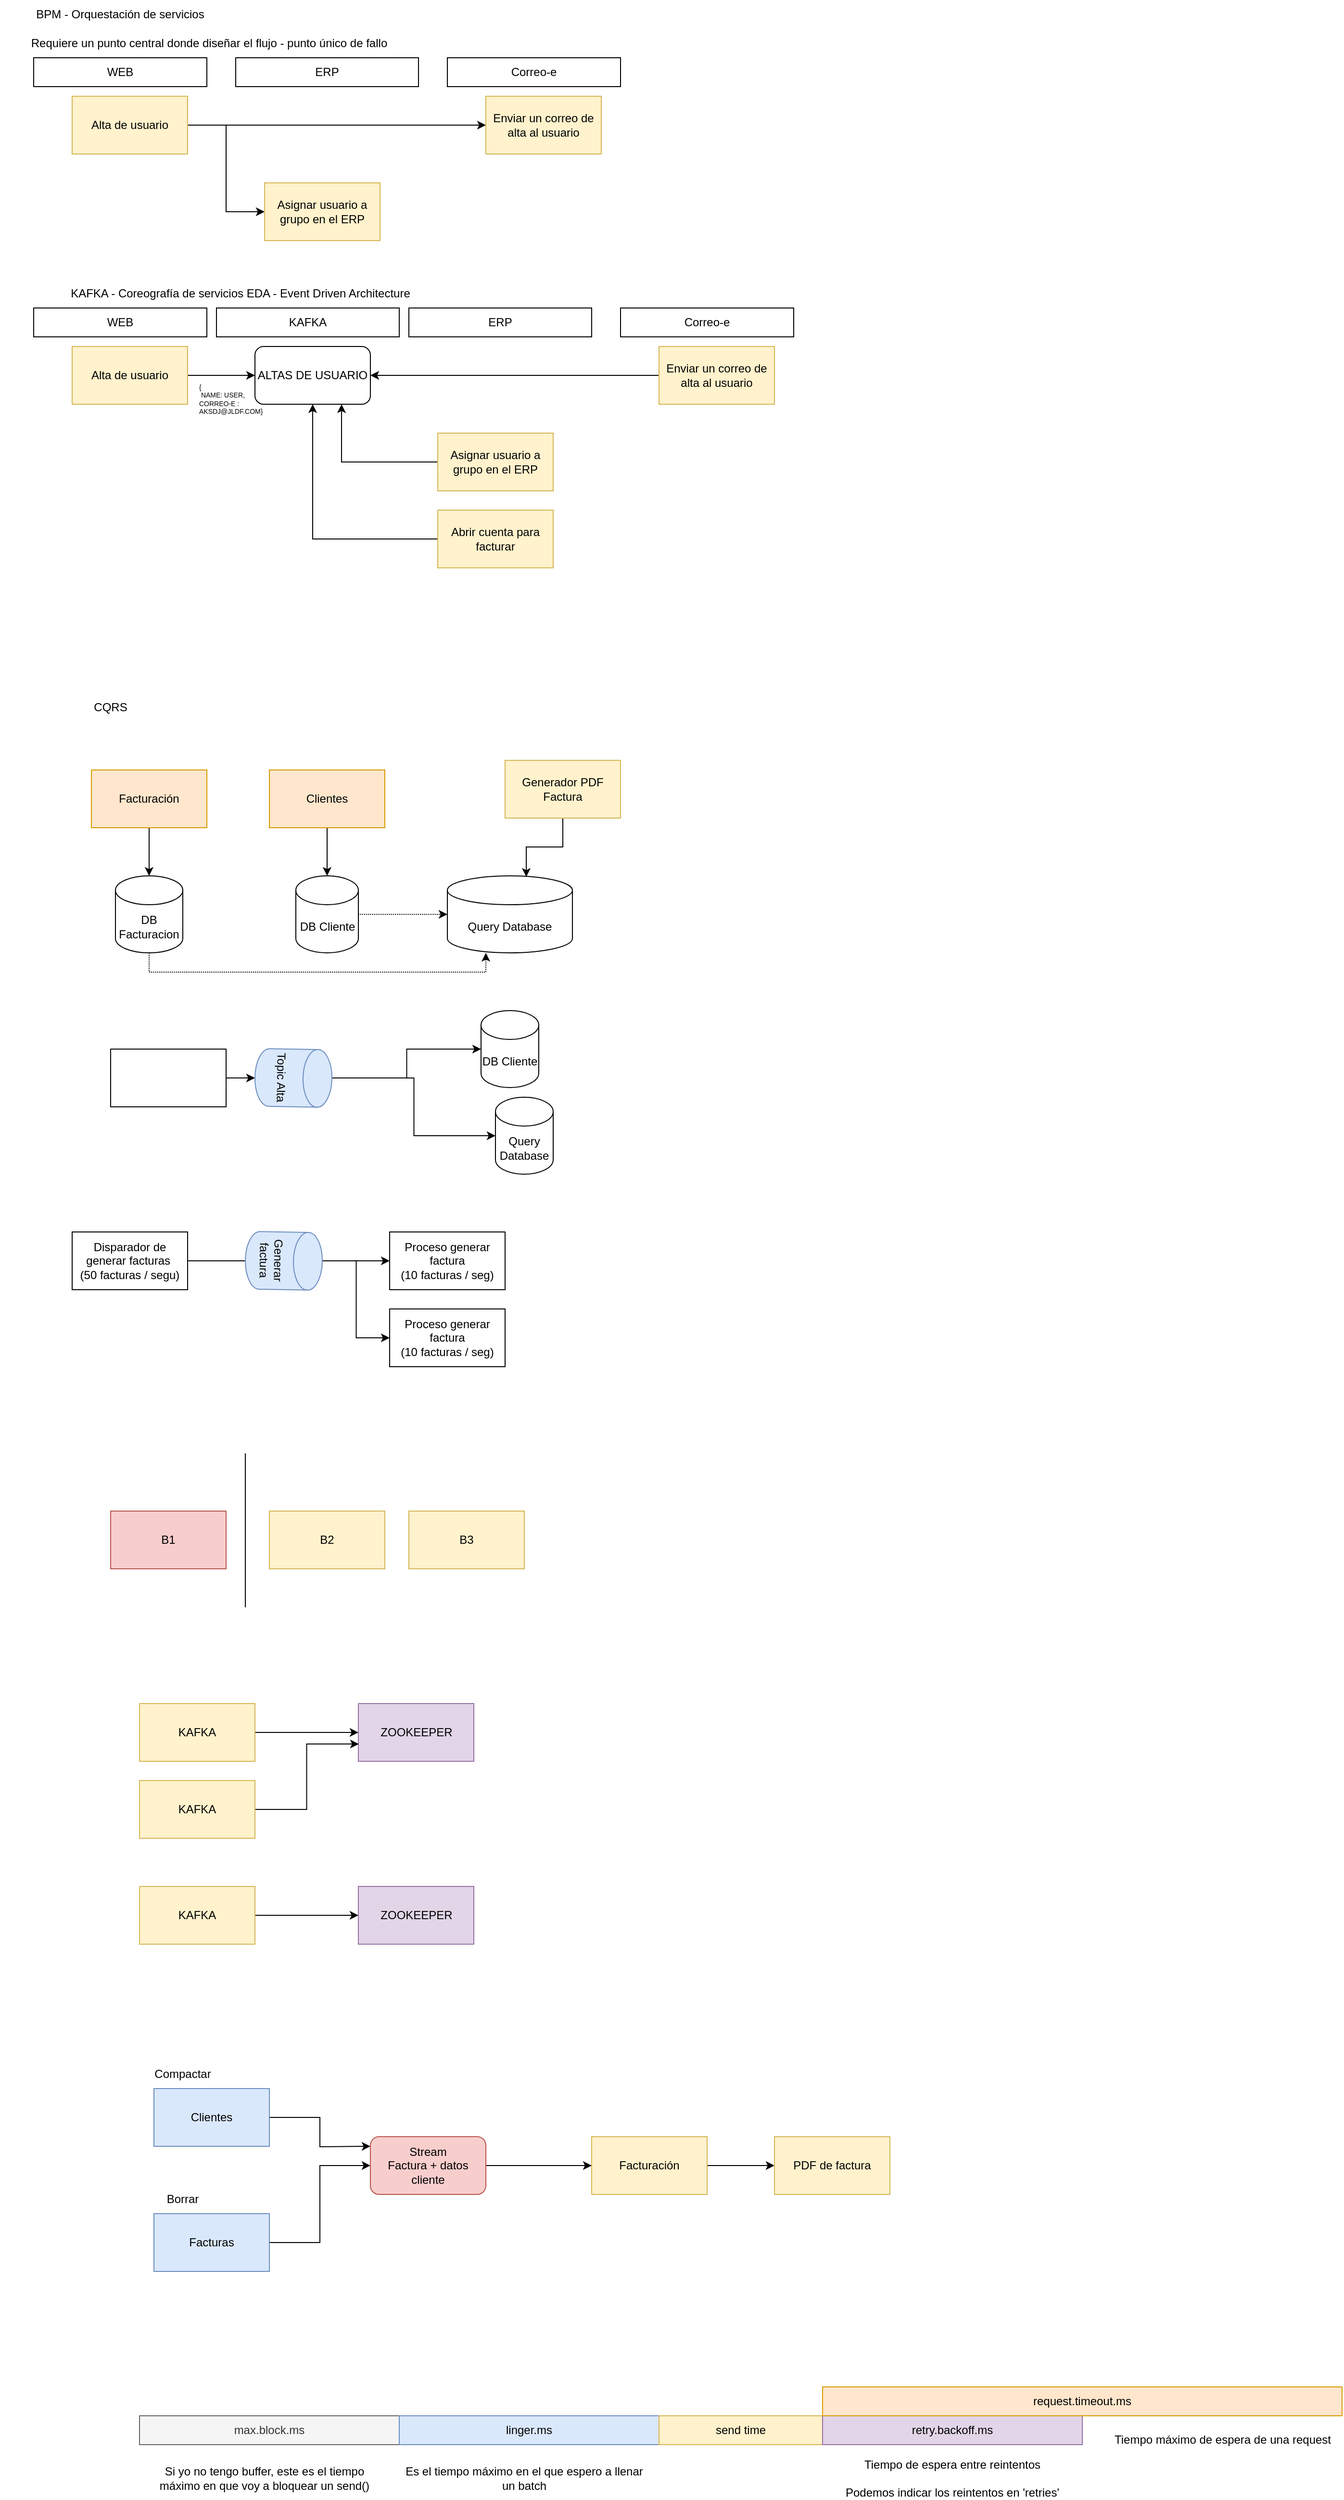 <mxfile version="16.5.1" type="device"><diagram id="fLxO4m48xJR7mqXP97U9" name="Página-1"><mxGraphModel dx="1377" dy="808" grid="1" gridSize="10" guides="1" tooltips="1" connect="1" arrows="1" fold="1" page="1" pageScale="1" pageWidth="827" pageHeight="1169" math="0" shadow="0"><root><mxCell id="0"/><mxCell id="1" parent="0"/><mxCell id="S6XAkxGXSJYowWKBwoPL-4" style="edgeStyle=orthogonalEdgeStyle;rounded=0;orthogonalLoop=1;jettySize=auto;html=1;entryX=0;entryY=0.5;entryDx=0;entryDy=0;" parent="1" source="S6XAkxGXSJYowWKBwoPL-1" target="S6XAkxGXSJYowWKBwoPL-3" edge="1"><mxGeometry relative="1" as="geometry"/></mxCell><mxCell id="S6XAkxGXSJYowWKBwoPL-5" style="edgeStyle=orthogonalEdgeStyle;rounded=0;orthogonalLoop=1;jettySize=auto;html=1;entryX=0;entryY=0.5;entryDx=0;entryDy=0;" parent="1" source="S6XAkxGXSJYowWKBwoPL-1" target="S6XAkxGXSJYowWKBwoPL-2" edge="1"><mxGeometry relative="1" as="geometry"/></mxCell><mxCell id="S6XAkxGXSJYowWKBwoPL-1" value="Alta de usuario" style="rounded=0;whiteSpace=wrap;html=1;fillColor=#fff2cc;strokeColor=#d6b656;" parent="1" vertex="1"><mxGeometry x="170" y="330" width="120" height="60" as="geometry"/></mxCell><mxCell id="S6XAkxGXSJYowWKBwoPL-2" value="Asignar usuario a grupo en el ERP" style="rounded=0;whiteSpace=wrap;html=1;fillColor=#fff2cc;strokeColor=#d6b656;" parent="1" vertex="1"><mxGeometry x="370" y="420" width="120" height="60" as="geometry"/></mxCell><mxCell id="S6XAkxGXSJYowWKBwoPL-3" value="Enviar un correo de alta al usuario" style="rounded=0;whiteSpace=wrap;html=1;fillColor=#fff2cc;strokeColor=#d6b656;" parent="1" vertex="1"><mxGeometry x="600" y="330" width="120" height="60" as="geometry"/></mxCell><mxCell id="S6XAkxGXSJYowWKBwoPL-6" value="BPM - Orquestación de servicios" style="text;html=1;strokeColor=none;fillColor=none;align=center;verticalAlign=middle;whiteSpace=wrap;rounded=0;" parent="1" vertex="1"><mxGeometry x="95" y="230" width="250" height="30" as="geometry"/></mxCell><mxCell id="S6XAkxGXSJYowWKBwoPL-7" value="WEB" style="rounded=0;whiteSpace=wrap;html=1;" parent="1" vertex="1"><mxGeometry x="130" y="290" width="180" height="30" as="geometry"/></mxCell><mxCell id="S6XAkxGXSJYowWKBwoPL-8" value="ERP" style="rounded=0;whiteSpace=wrap;html=1;" parent="1" vertex="1"><mxGeometry x="340" y="290" width="190" height="30" as="geometry"/></mxCell><mxCell id="S6XAkxGXSJYowWKBwoPL-9" value="Correo-e" style="rounded=0;whiteSpace=wrap;html=1;" parent="1" vertex="1"><mxGeometry x="560" y="290" width="180" height="30" as="geometry"/></mxCell><mxCell id="S6XAkxGXSJYowWKBwoPL-21" style="edgeStyle=orthogonalEdgeStyle;rounded=0;orthogonalLoop=1;jettySize=auto;html=1;entryX=0;entryY=0.5;entryDx=0;entryDy=0;" parent="1" source="S6XAkxGXSJYowWKBwoPL-12" target="S6XAkxGXSJYowWKBwoPL-20" edge="1"><mxGeometry relative="1" as="geometry"/></mxCell><mxCell id="S6XAkxGXSJYowWKBwoPL-12" value="Alta de usuario" style="rounded=0;whiteSpace=wrap;html=1;fillColor=#fff2cc;strokeColor=#d6b656;" parent="1" vertex="1"><mxGeometry x="170" y="590" width="120" height="60" as="geometry"/></mxCell><mxCell id="S6XAkxGXSJYowWKBwoPL-24" style="edgeStyle=orthogonalEdgeStyle;rounded=0;orthogonalLoop=1;jettySize=auto;html=1;entryX=0.75;entryY=1;entryDx=0;entryDy=0;fontSize=7;" parent="1" source="S6XAkxGXSJYowWKBwoPL-13" target="S6XAkxGXSJYowWKBwoPL-20" edge="1"><mxGeometry relative="1" as="geometry"/></mxCell><mxCell id="S6XAkxGXSJYowWKBwoPL-13" value="Asignar usuario a grupo en el ERP" style="rounded=0;whiteSpace=wrap;html=1;fillColor=#fff2cc;strokeColor=#d6b656;" parent="1" vertex="1"><mxGeometry x="550" y="680" width="120" height="60" as="geometry"/></mxCell><mxCell id="S6XAkxGXSJYowWKBwoPL-23" style="edgeStyle=orthogonalEdgeStyle;rounded=0;orthogonalLoop=1;jettySize=auto;html=1;entryX=1;entryY=0.5;entryDx=0;entryDy=0;fontSize=7;" parent="1" source="S6XAkxGXSJYowWKBwoPL-14" target="S6XAkxGXSJYowWKBwoPL-20" edge="1"><mxGeometry relative="1" as="geometry"/></mxCell><mxCell id="S6XAkxGXSJYowWKBwoPL-14" value="Enviar un correo de alta al usuario" style="rounded=0;whiteSpace=wrap;html=1;fillColor=#fff2cc;strokeColor=#d6b656;" parent="1" vertex="1"><mxGeometry x="780" y="590" width="120" height="60" as="geometry"/></mxCell><mxCell id="S6XAkxGXSJYowWKBwoPL-15" value="KAFKA - Coreografía de servicios EDA - Event Driven Architecture" style="text;html=1;strokeColor=none;fillColor=none;align=center;verticalAlign=middle;whiteSpace=wrap;rounded=0;" parent="1" vertex="1"><mxGeometry x="110" y="520" width="470" height="30" as="geometry"/></mxCell><mxCell id="S6XAkxGXSJYowWKBwoPL-16" value="WEB" style="rounded=0;whiteSpace=wrap;html=1;" parent="1" vertex="1"><mxGeometry x="130" y="550" width="180" height="30" as="geometry"/></mxCell><mxCell id="S6XAkxGXSJYowWKBwoPL-17" value="ERP" style="rounded=0;whiteSpace=wrap;html=1;" parent="1" vertex="1"><mxGeometry x="520" y="550" width="190" height="30" as="geometry"/></mxCell><mxCell id="S6XAkxGXSJYowWKBwoPL-18" value="Correo-e" style="rounded=0;whiteSpace=wrap;html=1;" parent="1" vertex="1"><mxGeometry x="740" y="550" width="180" height="30" as="geometry"/></mxCell><mxCell id="S6XAkxGXSJYowWKBwoPL-19" value="KAFKA" style="rounded=0;whiteSpace=wrap;html=1;" parent="1" vertex="1"><mxGeometry x="320" y="550" width="190" height="30" as="geometry"/></mxCell><mxCell id="S6XAkxGXSJYowWKBwoPL-20" value="ALTAS DE USUARIO" style="rounded=1;whiteSpace=wrap;html=1;" parent="1" vertex="1"><mxGeometry x="360" y="590" width="120" height="60" as="geometry"/></mxCell><mxCell id="S6XAkxGXSJYowWKBwoPL-22" value="{&lt;br style=&quot;font-size: 7px;&quot;&gt;&amp;nbsp;NAME: USER,&lt;br style=&quot;font-size: 7px;&quot;&gt;CORREO-E : AKSDJ@JLDF.COM}" style="text;html=1;strokeColor=none;fillColor=none;align=left;verticalAlign=middle;whiteSpace=wrap;rounded=0;fontSize=7;" parent="1" vertex="1"><mxGeometry x="300" y="630" width="60" height="30" as="geometry"/></mxCell><mxCell id="S6XAkxGXSJYowWKBwoPL-25" value="Requiere un punto central donde diseñar el flujo - punto único de fallo" style="text;html=1;strokeColor=none;fillColor=none;align=center;verticalAlign=middle;whiteSpace=wrap;rounded=0;" parent="1" vertex="1"><mxGeometry x="95" y="260" width="435" height="30" as="geometry"/></mxCell><mxCell id="S6XAkxGXSJYowWKBwoPL-27" style="edgeStyle=orthogonalEdgeStyle;rounded=0;orthogonalLoop=1;jettySize=auto;html=1;fontSize=12;" parent="1" source="S6XAkxGXSJYowWKBwoPL-26" target="S6XAkxGXSJYowWKBwoPL-20" edge="1"><mxGeometry relative="1" as="geometry"/></mxCell><mxCell id="S6XAkxGXSJYowWKBwoPL-26" value="&lt;font style=&quot;font-size: 12px&quot;&gt;Abrir cuenta para facturar&lt;/font&gt;" style="rounded=0;whiteSpace=wrap;html=1;fontSize=7;fillColor=#fff2cc;strokeColor=#d6b656;" parent="1" vertex="1"><mxGeometry x="550" y="760" width="120" height="60" as="geometry"/></mxCell><mxCell id="S6XAkxGXSJYowWKBwoPL-28" value="CQRS" style="text;html=1;strokeColor=none;fillColor=none;align=center;verticalAlign=middle;whiteSpace=wrap;rounded=0;fontSize=12;" parent="1" vertex="1"><mxGeometry x="180" y="950" width="60" height="30" as="geometry"/></mxCell><mxCell id="S6XAkxGXSJYowWKBwoPL-31" style="edgeStyle=orthogonalEdgeStyle;rounded=0;orthogonalLoop=1;jettySize=auto;html=1;fontSize=12;" parent="1" source="S6XAkxGXSJYowWKBwoPL-29" edge="1"><mxGeometry relative="1" as="geometry"><mxPoint x="250" y="1140" as="targetPoint"/></mxGeometry></mxCell><mxCell id="S6XAkxGXSJYowWKBwoPL-29" value="Facturación" style="rounded=0;whiteSpace=wrap;html=1;fontSize=12;fillColor=#ffe6cc;strokeColor=#d79b00;" parent="1" vertex="1"><mxGeometry x="190" y="1030" width="120" height="60" as="geometry"/></mxCell><mxCell id="S6XAkxGXSJYowWKBwoPL-34" style="edgeStyle=orthogonalEdgeStyle;rounded=0;orthogonalLoop=1;jettySize=auto;html=1;entryX=0.5;entryY=0;entryDx=0;entryDy=0;entryPerimeter=0;fontSize=12;" parent="1" source="S6XAkxGXSJYowWKBwoPL-30" target="S6XAkxGXSJYowWKBwoPL-33" edge="1"><mxGeometry relative="1" as="geometry"/></mxCell><mxCell id="S6XAkxGXSJYowWKBwoPL-30" value="Clientes" style="rounded=0;whiteSpace=wrap;html=1;fontSize=12;fillColor=#ffe6cc;strokeColor=#d79b00;" parent="1" vertex="1"><mxGeometry x="375" y="1030" width="120" height="60" as="geometry"/></mxCell><mxCell id="S6XAkxGXSJYowWKBwoPL-39" style="edgeStyle=orthogonalEdgeStyle;rounded=0;orthogonalLoop=1;jettySize=auto;html=1;entryX=0.308;entryY=1;entryDx=0;entryDy=0;entryPerimeter=0;fontSize=12;dashed=1;dashPattern=1 1;" parent="1" source="S6XAkxGXSJYowWKBwoPL-32" target="S6XAkxGXSJYowWKBwoPL-37" edge="1"><mxGeometry relative="1" as="geometry"><Array as="points"><mxPoint x="250" y="1240"/><mxPoint x="600" y="1240"/></Array></mxGeometry></mxCell><mxCell id="S6XAkxGXSJYowWKBwoPL-32" value="DB Facturacion" style="shape=cylinder3;whiteSpace=wrap;html=1;boundedLbl=1;backgroundOutline=1;size=15;fontSize=12;" parent="1" vertex="1"><mxGeometry x="215" y="1140" width="70" height="80" as="geometry"/></mxCell><mxCell id="S6XAkxGXSJYowWKBwoPL-38" style="edgeStyle=orthogonalEdgeStyle;rounded=0;orthogonalLoop=1;jettySize=auto;html=1;fontSize=12;dashed=1;dashPattern=1 1;" parent="1" source="S6XAkxGXSJYowWKBwoPL-33" target="S6XAkxGXSJYowWKBwoPL-37" edge="1"><mxGeometry relative="1" as="geometry"/></mxCell><mxCell id="S6XAkxGXSJYowWKBwoPL-33" value="DB Cliente" style="shape=cylinder3;whiteSpace=wrap;html=1;boundedLbl=1;backgroundOutline=1;size=15;fontSize=12;" parent="1" vertex="1"><mxGeometry x="402.5" y="1140" width="65" height="80" as="geometry"/></mxCell><mxCell id="S6XAkxGXSJYowWKBwoPL-40" style="edgeStyle=orthogonalEdgeStyle;rounded=0;orthogonalLoop=1;jettySize=auto;html=1;entryX=0.631;entryY=0.013;entryDx=0;entryDy=0;entryPerimeter=0;fontSize=12;" parent="1" source="S6XAkxGXSJYowWKBwoPL-35" target="S6XAkxGXSJYowWKBwoPL-37" edge="1"><mxGeometry relative="1" as="geometry"/></mxCell><mxCell id="S6XAkxGXSJYowWKBwoPL-35" value="Generador PDF Factura" style="rounded=0;whiteSpace=wrap;html=1;fontSize=12;fillColor=#fff2cc;strokeColor=#d6b656;" parent="1" vertex="1"><mxGeometry x="620" y="1020" width="120" height="60" as="geometry"/></mxCell><mxCell id="S6XAkxGXSJYowWKBwoPL-37" value="Query Database" style="shape=cylinder3;whiteSpace=wrap;html=1;boundedLbl=1;backgroundOutline=1;size=15;fontSize=12;" parent="1" vertex="1"><mxGeometry x="560" y="1140" width="130" height="80" as="geometry"/></mxCell><mxCell id="S6XAkxGXSJYowWKBwoPL-44" style="edgeStyle=orthogonalEdgeStyle;rounded=0;orthogonalLoop=1;jettySize=auto;html=1;fontSize=12;" parent="1" source="S6XAkxGXSJYowWKBwoPL-41" target="S6XAkxGXSJYowWKBwoPL-45" edge="1"><mxGeometry relative="1" as="geometry"><mxPoint x="530" y="1300" as="targetPoint"/></mxGeometry></mxCell><mxCell id="S6XAkxGXSJYowWKBwoPL-46" style="edgeStyle=orthogonalEdgeStyle;rounded=0;orthogonalLoop=1;jettySize=auto;html=1;fontSize=12;" parent="1" source="S6XAkxGXSJYowWKBwoPL-41" target="S6XAkxGXSJYowWKBwoPL-47" edge="1"><mxGeometry relative="1" as="geometry"><mxPoint x="590" y="1410" as="targetPoint"/></mxGeometry></mxCell><mxCell id="S6XAkxGXSJYowWKBwoPL-41" value="Topic Alta" style="shape=cylinder3;whiteSpace=wrap;html=1;boundedLbl=1;backgroundOutline=1;size=15;fontSize=12;rotation=91;fillColor=#dae8fc;strokeColor=#6c8ebf;" parent="1" vertex="1"><mxGeometry x="370" y="1310" width="60" height="80" as="geometry"/></mxCell><mxCell id="S6XAkxGXSJYowWKBwoPL-43" style="edgeStyle=orthogonalEdgeStyle;rounded=0;orthogonalLoop=1;jettySize=auto;html=1;fontSize=12;" parent="1" source="S6XAkxGXSJYowWKBwoPL-42" target="S6XAkxGXSJYowWKBwoPL-41" edge="1"><mxGeometry relative="1" as="geometry"/></mxCell><mxCell id="S6XAkxGXSJYowWKBwoPL-42" value="" style="rounded=0;whiteSpace=wrap;html=1;fontSize=12;" parent="1" vertex="1"><mxGeometry x="210" y="1320" width="120" height="60" as="geometry"/></mxCell><mxCell id="S6XAkxGXSJYowWKBwoPL-45" value="DB Cliente" style="shape=cylinder3;whiteSpace=wrap;html=1;boundedLbl=1;backgroundOutline=1;size=15;fontSize=12;" parent="1" vertex="1"><mxGeometry x="595" y="1280" width="60" height="80" as="geometry"/></mxCell><mxCell id="S6XAkxGXSJYowWKBwoPL-47" value="Query Database" style="shape=cylinder3;whiteSpace=wrap;html=1;boundedLbl=1;backgroundOutline=1;size=15;fontSize=12;" parent="1" vertex="1"><mxGeometry x="610" y="1370" width="60" height="80" as="geometry"/></mxCell><mxCell id="S6XAkxGXSJYowWKBwoPL-53" style="edgeStyle=orthogonalEdgeStyle;rounded=0;orthogonalLoop=1;jettySize=auto;html=1;fontSize=12;" parent="1" source="S6XAkxGXSJYowWKBwoPL-48" target="S6XAkxGXSJYowWKBwoPL-52" edge="1"><mxGeometry relative="1" as="geometry"/></mxCell><mxCell id="S6XAkxGXSJYowWKBwoPL-48" value="Disparador de generar facturas&amp;nbsp;&lt;br&gt;(50 facturas / segu)" style="rounded=0;whiteSpace=wrap;html=1;fontSize=12;" parent="1" vertex="1"><mxGeometry x="170" y="1510" width="120" height="60" as="geometry"/></mxCell><mxCell id="S6XAkxGXSJYowWKBwoPL-56" style="edgeStyle=orthogonalEdgeStyle;rounded=0;orthogonalLoop=1;jettySize=auto;html=1;entryX=0;entryY=0.5;entryDx=0;entryDy=0;fontSize=12;" parent="1" source="S6XAkxGXSJYowWKBwoPL-51" target="S6XAkxGXSJYowWKBwoPL-54" edge="1"><mxGeometry relative="1" as="geometry"/></mxCell><mxCell id="S6XAkxGXSJYowWKBwoPL-51" value="Generar factura" style="shape=cylinder3;whiteSpace=wrap;html=1;boundedLbl=1;backgroundOutline=1;size=15;fontSize=12;rotation=91;fillColor=#dae8fc;strokeColor=#6c8ebf;" parent="1" vertex="1"><mxGeometry x="360" y="1500" width="60" height="80" as="geometry"/></mxCell><mxCell id="S6XAkxGXSJYowWKBwoPL-52" value="Proceso generar factura&lt;br&gt;(10 facturas / seg)" style="rounded=0;whiteSpace=wrap;html=1;fontSize=12;" parent="1" vertex="1"><mxGeometry x="500" y="1510" width="120" height="60" as="geometry"/></mxCell><mxCell id="S6XAkxGXSJYowWKBwoPL-54" value="Proceso generar factura&lt;br&gt;(10 facturas / seg)" style="rounded=0;whiteSpace=wrap;html=1;fontSize=12;" parent="1" vertex="1"><mxGeometry x="500" y="1590" width="120" height="60" as="geometry"/></mxCell><mxCell id="S6XAkxGXSJYowWKBwoPL-57" value="B1" style="rounded=0;whiteSpace=wrap;html=1;fontSize=12;fillColor=#f8cecc;strokeColor=#b85450;" parent="1" vertex="1"><mxGeometry x="210" y="1800" width="120" height="60" as="geometry"/></mxCell><mxCell id="S6XAkxGXSJYowWKBwoPL-58" value="B2" style="rounded=0;whiteSpace=wrap;html=1;fontSize=12;fillColor=#fff2cc;strokeColor=#d6b656;" parent="1" vertex="1"><mxGeometry x="375" y="1800" width="120" height="60" as="geometry"/></mxCell><mxCell id="S6XAkxGXSJYowWKBwoPL-59" value="B3" style="rounded=0;whiteSpace=wrap;html=1;fontSize=12;fillColor=#fff2cc;strokeColor=#d6b656;" parent="1" vertex="1"><mxGeometry x="520" y="1800" width="120" height="60" as="geometry"/></mxCell><mxCell id="S6XAkxGXSJYowWKBwoPL-60" value="" style="endArrow=none;html=1;rounded=0;fontSize=12;" parent="1" edge="1"><mxGeometry width="50" height="50" relative="1" as="geometry"><mxPoint x="350" y="1900" as="sourcePoint"/><mxPoint x="350" y="1740" as="targetPoint"/></mxGeometry></mxCell><mxCell id="S6XAkxGXSJYowWKBwoPL-61" value="ZOOKEEPER" style="rounded=0;whiteSpace=wrap;html=1;fontSize=12;fillColor=#e1d5e7;strokeColor=#9673a6;" parent="1" vertex="1"><mxGeometry x="467.5" y="2000" width="120" height="60" as="geometry"/></mxCell><mxCell id="S6XAkxGXSJYowWKBwoPL-63" style="edgeStyle=orthogonalEdgeStyle;rounded=0;orthogonalLoop=1;jettySize=auto;html=1;entryX=0;entryY=0.5;entryDx=0;entryDy=0;fontSize=12;" parent="1" source="S6XAkxGXSJYowWKBwoPL-62" target="S6XAkxGXSJYowWKBwoPL-61" edge="1"><mxGeometry relative="1" as="geometry"/></mxCell><mxCell id="S6XAkxGXSJYowWKBwoPL-62" value="KAFKA" style="rounded=0;whiteSpace=wrap;html=1;fontSize=12;fillColor=#fff2cc;strokeColor=#d6b656;" parent="1" vertex="1"><mxGeometry x="240" y="2000" width="120" height="60" as="geometry"/></mxCell><mxCell id="S6XAkxGXSJYowWKBwoPL-65" style="edgeStyle=orthogonalEdgeStyle;rounded=0;orthogonalLoop=1;jettySize=auto;html=1;entryX=0.004;entryY=0.7;entryDx=0;entryDy=0;entryPerimeter=0;fontSize=12;" parent="1" source="S6XAkxGXSJYowWKBwoPL-64" target="S6XAkxGXSJYowWKBwoPL-61" edge="1"><mxGeometry relative="1" as="geometry"/></mxCell><mxCell id="S6XAkxGXSJYowWKBwoPL-64" value="KAFKA" style="rounded=0;whiteSpace=wrap;html=1;fontSize=12;fillColor=#fff2cc;strokeColor=#d6b656;" parent="1" vertex="1"><mxGeometry x="240" y="2080" width="120" height="60" as="geometry"/></mxCell><mxCell id="S6XAkxGXSJYowWKBwoPL-66" value="ZOOKEEPER" style="rounded=0;whiteSpace=wrap;html=1;fontSize=12;fillColor=#e1d5e7;strokeColor=#9673a6;" parent="1" vertex="1"><mxGeometry x="467.5" y="2190" width="120" height="60" as="geometry"/></mxCell><mxCell id="S6XAkxGXSJYowWKBwoPL-70" style="edgeStyle=orthogonalEdgeStyle;rounded=0;orthogonalLoop=1;jettySize=auto;html=1;fontSize=12;" parent="1" source="S6XAkxGXSJYowWKBwoPL-69" target="S6XAkxGXSJYowWKBwoPL-66" edge="1"><mxGeometry relative="1" as="geometry"/></mxCell><mxCell id="S6XAkxGXSJYowWKBwoPL-69" value="KAFKA" style="rounded=0;whiteSpace=wrap;html=1;fontSize=12;fillColor=#fff2cc;strokeColor=#d6b656;" parent="1" vertex="1"><mxGeometry x="240" y="2190" width="120" height="60" as="geometry"/></mxCell><mxCell id="LJff1ycHFHwa_moLUTAg-9" style="edgeStyle=orthogonalEdgeStyle;rounded=0;orthogonalLoop=1;jettySize=auto;html=1;" edge="1" parent="1" source="LJff1ycHFHwa_moLUTAg-1"><mxGeometry relative="1" as="geometry"><mxPoint x="480" y="2460" as="targetPoint"/></mxGeometry></mxCell><mxCell id="LJff1ycHFHwa_moLUTAg-1" value="Clientes" style="rounded=0;whiteSpace=wrap;html=1;fillColor=#dae8fc;strokeColor=#6c8ebf;" vertex="1" parent="1"><mxGeometry x="255" y="2400" width="120" height="60" as="geometry"/></mxCell><mxCell id="LJff1ycHFHwa_moLUTAg-6" style="edgeStyle=orthogonalEdgeStyle;rounded=0;orthogonalLoop=1;jettySize=auto;html=1;entryX=0;entryY=0.5;entryDx=0;entryDy=0;" edge="1" parent="1" source="LJff1ycHFHwa_moLUTAg-2" target="LJff1ycHFHwa_moLUTAg-10"><mxGeometry relative="1" as="geometry"><mxPoint x="490" y="2490" as="targetPoint"/></mxGeometry></mxCell><mxCell id="LJff1ycHFHwa_moLUTAg-2" value="Facturas" style="rounded=0;whiteSpace=wrap;html=1;fillColor=#dae8fc;strokeColor=#6c8ebf;" vertex="1" parent="1"><mxGeometry x="255" y="2530" width="120" height="60" as="geometry"/></mxCell><mxCell id="LJff1ycHFHwa_moLUTAg-5" value="" style="edgeStyle=orthogonalEdgeStyle;rounded=0;orthogonalLoop=1;jettySize=auto;html=1;" edge="1" parent="1" source="LJff1ycHFHwa_moLUTAg-3" target="LJff1ycHFHwa_moLUTAg-4"><mxGeometry relative="1" as="geometry"/></mxCell><mxCell id="LJff1ycHFHwa_moLUTAg-3" value="Facturación" style="rounded=0;whiteSpace=wrap;html=1;fillColor=#fff2cc;strokeColor=#d6b656;" vertex="1" parent="1"><mxGeometry x="710" y="2450" width="120" height="60" as="geometry"/></mxCell><mxCell id="LJff1ycHFHwa_moLUTAg-4" value="PDF de factura" style="whiteSpace=wrap;html=1;fillColor=#fff2cc;strokeColor=#d6b656;rounded=0;" vertex="1" parent="1"><mxGeometry x="900" y="2450" width="120" height="60" as="geometry"/></mxCell><mxCell id="LJff1ycHFHwa_moLUTAg-11" style="edgeStyle=orthogonalEdgeStyle;rounded=0;orthogonalLoop=1;jettySize=auto;html=1;" edge="1" parent="1" source="LJff1ycHFHwa_moLUTAg-10" target="LJff1ycHFHwa_moLUTAg-3"><mxGeometry relative="1" as="geometry"/></mxCell><mxCell id="LJff1ycHFHwa_moLUTAg-10" value="Stream&lt;br&gt;Factura + datos cliente" style="rounded=1;whiteSpace=wrap;html=1;fillColor=#f8cecc;strokeColor=#b85450;" vertex="1" parent="1"><mxGeometry x="480" y="2450" width="120" height="60" as="geometry"/></mxCell><mxCell id="LJff1ycHFHwa_moLUTAg-12" value="Compactar" style="text;html=1;strokeColor=none;fillColor=none;align=center;verticalAlign=middle;whiteSpace=wrap;rounded=0;" vertex="1" parent="1"><mxGeometry x="255" y="2370" width="60" height="30" as="geometry"/></mxCell><mxCell id="LJff1ycHFHwa_moLUTAg-13" value="Borrar" style="text;html=1;strokeColor=none;fillColor=none;align=center;verticalAlign=middle;whiteSpace=wrap;rounded=0;" vertex="1" parent="1"><mxGeometry x="255" y="2500" width="60" height="30" as="geometry"/></mxCell><mxCell id="LJff1ycHFHwa_moLUTAg-14" value="max.block.ms" style="rounded=0;whiteSpace=wrap;html=1;fillColor=#f5f5f5;fontColor=#333333;strokeColor=#666666;" vertex="1" parent="1"><mxGeometry x="240" y="2740" width="270" height="30" as="geometry"/></mxCell><mxCell id="LJff1ycHFHwa_moLUTAg-16" value="linger.ms" style="rounded=0;whiteSpace=wrap;html=1;fillColor=#dae8fc;strokeColor=#6c8ebf;" vertex="1" parent="1"><mxGeometry x="510" y="2740" width="270" height="30" as="geometry"/></mxCell><mxCell id="LJff1ycHFHwa_moLUTAg-17" value="send time" style="rounded=0;whiteSpace=wrap;html=1;fillColor=#fff2cc;strokeColor=#d6b656;" vertex="1" parent="1"><mxGeometry x="780" y="2740" width="170" height="30" as="geometry"/></mxCell><mxCell id="LJff1ycHFHwa_moLUTAg-18" value="retry.backoff.ms" style="rounded=0;whiteSpace=wrap;html=1;fillColor=#e1d5e7;strokeColor=#9673a6;" vertex="1" parent="1"><mxGeometry x="950" y="2740" width="270" height="30" as="geometry"/></mxCell><mxCell id="LJff1ycHFHwa_moLUTAg-19" value="request.timeout.ms" style="rounded=0;whiteSpace=wrap;html=1;fillColor=#ffe6cc;strokeColor=#d79b00;" vertex="1" parent="1"><mxGeometry x="950" y="2710" width="540" height="30" as="geometry"/></mxCell><mxCell id="LJff1ycHFHwa_moLUTAg-20" value="Si yo no tengo buffer, este es el tiempo máximo en que voy a bloquear un send()" style="text;html=1;strokeColor=none;fillColor=none;align=center;verticalAlign=middle;whiteSpace=wrap;rounded=0;" vertex="1" parent="1"><mxGeometry x="245" y="2790" width="250" height="30" as="geometry"/></mxCell><mxCell id="LJff1ycHFHwa_moLUTAg-21" value="Es el tiempo máximo en el que espero a llenar un batch" style="text;html=1;strokeColor=none;fillColor=none;align=center;verticalAlign=middle;whiteSpace=wrap;rounded=0;" vertex="1" parent="1"><mxGeometry x="515" y="2790" width="250" height="30" as="geometry"/></mxCell><mxCell id="LJff1ycHFHwa_moLUTAg-22" value="Tiempo de espera entre reintentos&lt;br&gt;&lt;br&gt;Podemos indicar los reintentos en 'retries'" style="text;html=1;strokeColor=none;fillColor=none;align=center;verticalAlign=middle;whiteSpace=wrap;rounded=0;" vertex="1" parent="1"><mxGeometry x="960" y="2790" width="250" height="30" as="geometry"/></mxCell><mxCell id="LJff1ycHFHwa_moLUTAg-23" value="Tiempo máximo de espera de una request" style="text;html=1;strokeColor=none;fillColor=none;align=center;verticalAlign=middle;whiteSpace=wrap;rounded=0;" vertex="1" parent="1"><mxGeometry x="1241" y="2750" width="250" height="30" as="geometry"/></mxCell></root></mxGraphModel></diagram></mxfile>